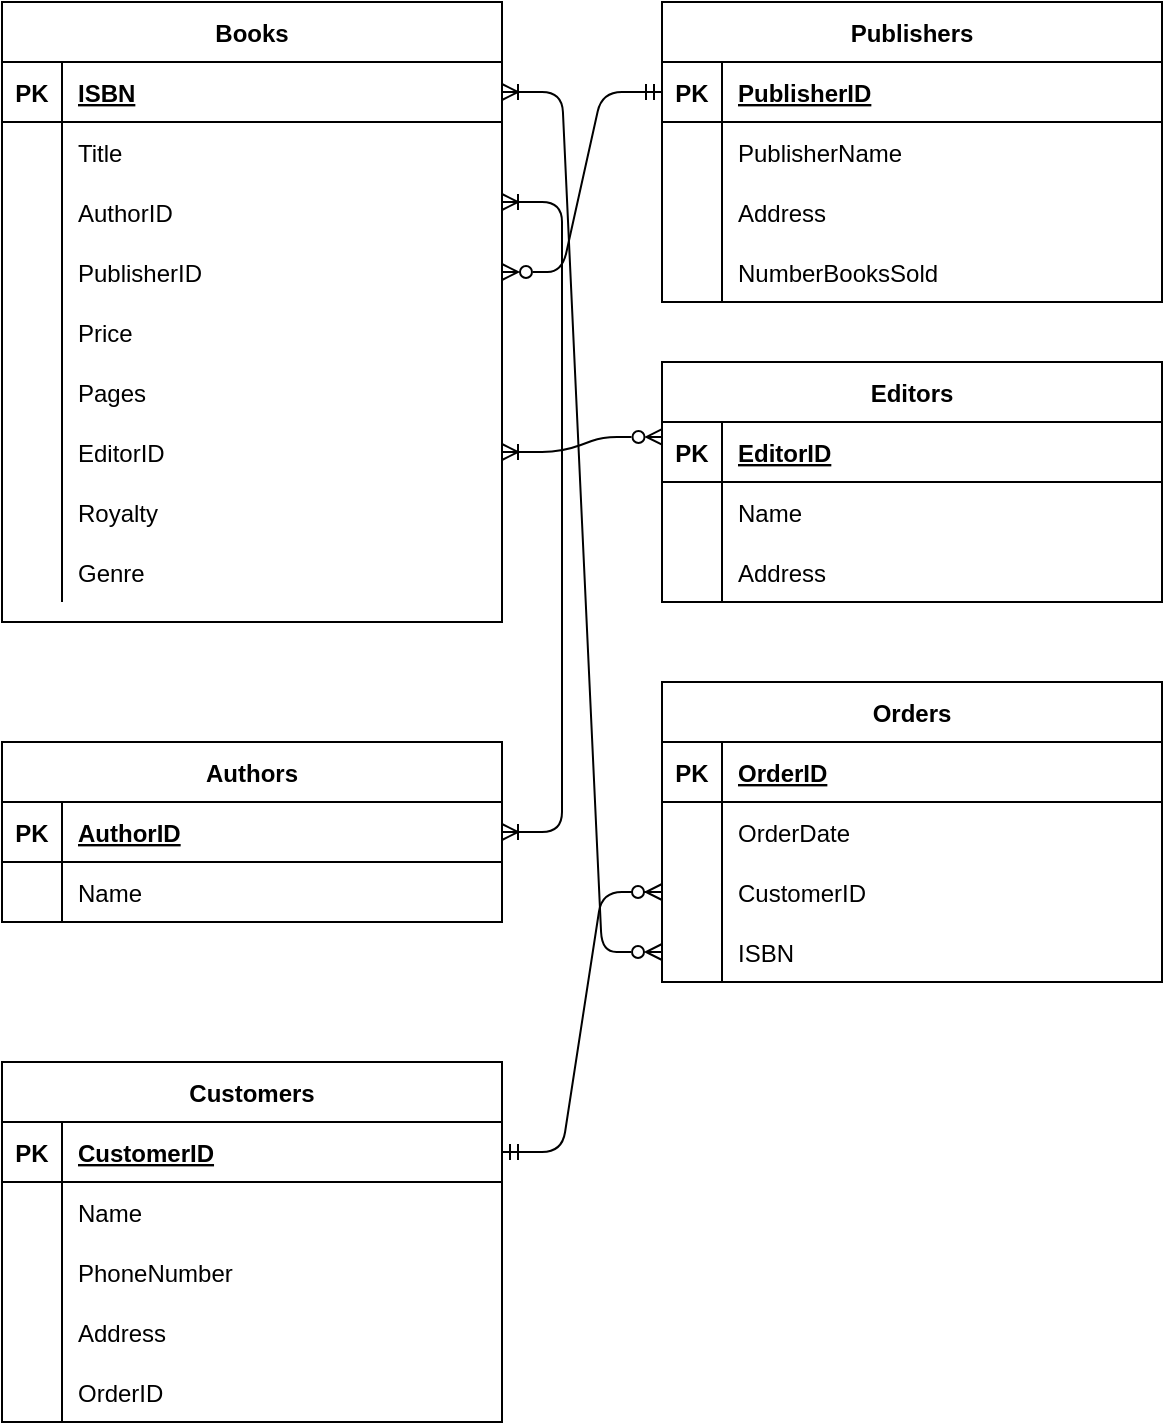 <mxfile version="20.4.0" type="onedrive"><diagram id="R2lEEEUBdFMjLlhIrx00" name="Page-1"><mxGraphModel dx="1009" dy="1852" grid="1" gridSize="10" guides="1" tooltips="1" connect="1" arrows="1" fold="1" page="1" pageScale="1" pageWidth="850" pageHeight="1100" math="0" shadow="0" extFonts="Permanent Marker^https://fonts.googleapis.com/css?family=Permanent+Marker"><root><mxCell id="0"/><mxCell id="1" parent="0"/><mxCell id="IwHYpGxkk4cZf-xFpftz-27" value="" style="edgeStyle=entityRelationEdgeStyle;endArrow=ERoneToMany;startArrow=ERoneToMany;endFill=0;startFill=0;" edge="1" parent="1" target="Q8CIOoCPoB26I9osbCav-114"><mxGeometry width="100" height="100" relative="1" as="geometry"><mxPoint x="370" y="-890" as="sourcePoint"/><mxPoint x="550" y="-520" as="targetPoint"/></mxGeometry></mxCell><mxCell id="C-vyLk0tnHw3VtMMgP7b-1" value="" style="edgeStyle=entityRelationEdgeStyle;endArrow=ERzeroToMany;startArrow=ERmandOne;endFill=1;startFill=0;exitX=1;exitY=0.5;exitDx=0;exitDy=0;entryX=0;entryY=0.5;entryDx=0;entryDy=0;" parent="1" edge="1" target="Q8CIOoCPoB26I9osbCav-146" source="Q8CIOoCPoB26I9osbCav-156"><mxGeometry width="100" height="100" relative="1" as="geometry"><mxPoint x="460" y="-100" as="sourcePoint"/><mxPoint x="450" y="-550" as="targetPoint"/></mxGeometry></mxCell><mxCell id="C-vyLk0tnHw3VtMMgP7b-12" value="" style="edgeStyle=entityRelationEdgeStyle;endArrow=ERmandOne;startArrow=ERzeroToMany;endFill=0;startFill=0;entryX=0;entryY=0.5;entryDx=0;entryDy=0;exitX=1;exitY=0.5;exitDx=0;exitDy=0;" parent="1" edge="1" target="Q8CIOoCPoB26I9osbCav-83" source="Q8CIOoCPoB26I9osbCav-64"><mxGeometry width="100" height="100" relative="1" as="geometry"><mxPoint x="380" y="-970" as="sourcePoint"/><mxPoint x="520" y="140" as="targetPoint"/></mxGeometry></mxCell><mxCell id="Q8CIOoCPoB26I9osbCav-51" value="Books" style="shape=table;startSize=30;container=1;collapsible=1;childLayout=tableLayout;fixedRows=1;rowLines=0;fontStyle=1;align=center;resizeLast=1;" parent="1" vertex="1"><mxGeometry x="120" y="-990" width="250" height="310" as="geometry"/></mxCell><mxCell id="Q8CIOoCPoB26I9osbCav-52" value="" style="shape=partialRectangle;collapsible=0;dropTarget=0;pointerEvents=0;fillColor=none;points=[[0,0.5],[1,0.5]];portConstraint=eastwest;top=0;left=0;right=0;bottom=1;" parent="Q8CIOoCPoB26I9osbCav-51" vertex="1"><mxGeometry y="30" width="250" height="30" as="geometry"/></mxCell><mxCell id="Q8CIOoCPoB26I9osbCav-53" value="PK" style="shape=partialRectangle;overflow=hidden;connectable=0;fillColor=none;top=0;left=0;bottom=0;right=0;fontStyle=1;" parent="Q8CIOoCPoB26I9osbCav-52" vertex="1"><mxGeometry width="30" height="30" as="geometry"><mxRectangle width="30" height="30" as="alternateBounds"/></mxGeometry></mxCell><mxCell id="Q8CIOoCPoB26I9osbCav-54" value="ISBN" style="shape=partialRectangle;overflow=hidden;connectable=0;fillColor=none;top=0;left=0;bottom=0;right=0;align=left;spacingLeft=6;fontStyle=5;" parent="Q8CIOoCPoB26I9osbCav-52" vertex="1"><mxGeometry x="30" width="220" height="30" as="geometry"><mxRectangle width="220" height="30" as="alternateBounds"/></mxGeometry></mxCell><mxCell id="Q8CIOoCPoB26I9osbCav-55" value="" style="shape=partialRectangle;collapsible=0;dropTarget=0;pointerEvents=0;fillColor=none;points=[[0,0.5],[1,0.5]];portConstraint=eastwest;top=0;left=0;right=0;bottom=0;" parent="Q8CIOoCPoB26I9osbCav-51" vertex="1"><mxGeometry y="60" width="250" height="30" as="geometry"/></mxCell><mxCell id="Q8CIOoCPoB26I9osbCav-56" value="" style="shape=partialRectangle;overflow=hidden;connectable=0;fillColor=none;top=0;left=0;bottom=0;right=0;" parent="Q8CIOoCPoB26I9osbCav-55" vertex="1"><mxGeometry width="30" height="30" as="geometry"><mxRectangle width="30" height="30" as="alternateBounds"/></mxGeometry></mxCell><mxCell id="Q8CIOoCPoB26I9osbCav-57" value="Title " style="shape=partialRectangle;overflow=hidden;connectable=0;fillColor=none;top=0;left=0;bottom=0;right=0;align=left;spacingLeft=6;" parent="Q8CIOoCPoB26I9osbCav-55" vertex="1"><mxGeometry x="30" width="220" height="30" as="geometry"><mxRectangle width="220" height="30" as="alternateBounds"/></mxGeometry></mxCell><mxCell id="Q8CIOoCPoB26I9osbCav-58" value="" style="shape=partialRectangle;collapsible=0;dropTarget=0;pointerEvents=0;fillColor=none;points=[[0,0.5],[1,0.5]];portConstraint=eastwest;top=0;left=0;right=0;bottom=0;" parent="Q8CIOoCPoB26I9osbCav-51" vertex="1"><mxGeometry y="90" width="250" height="30" as="geometry"/></mxCell><mxCell id="Q8CIOoCPoB26I9osbCav-59" value="" style="shape=partialRectangle;overflow=hidden;connectable=0;fillColor=none;top=0;left=0;bottom=0;right=0;" parent="Q8CIOoCPoB26I9osbCav-58" vertex="1"><mxGeometry width="30" height="30" as="geometry"><mxRectangle width="30" height="30" as="alternateBounds"/></mxGeometry></mxCell><mxCell id="Q8CIOoCPoB26I9osbCav-60" value="AuthorID" style="shape=partialRectangle;overflow=hidden;connectable=0;fillColor=none;top=0;left=0;bottom=0;right=0;align=left;spacingLeft=6;" parent="Q8CIOoCPoB26I9osbCav-58" vertex="1"><mxGeometry x="30" width="220" height="30" as="geometry"><mxRectangle width="220" height="30" as="alternateBounds"/></mxGeometry></mxCell><mxCell id="Q8CIOoCPoB26I9osbCav-64" value="" style="shape=partialRectangle;collapsible=0;dropTarget=0;pointerEvents=0;fillColor=none;points=[[0,0.5],[1,0.5]];portConstraint=eastwest;top=0;left=0;right=0;bottom=0;" parent="Q8CIOoCPoB26I9osbCav-51" vertex="1"><mxGeometry y="120" width="250" height="30" as="geometry"/></mxCell><mxCell id="Q8CIOoCPoB26I9osbCav-65" value="" style="shape=partialRectangle;overflow=hidden;connectable=0;fillColor=none;top=0;left=0;bottom=0;right=0;" parent="Q8CIOoCPoB26I9osbCav-64" vertex="1"><mxGeometry width="30" height="30" as="geometry"><mxRectangle width="30" height="30" as="alternateBounds"/></mxGeometry></mxCell><mxCell id="Q8CIOoCPoB26I9osbCav-66" value="PublisherID" style="shape=partialRectangle;overflow=hidden;connectable=0;fillColor=none;top=0;left=0;bottom=0;right=0;align=left;spacingLeft=6;" parent="Q8CIOoCPoB26I9osbCav-64" vertex="1"><mxGeometry x="30" width="220" height="30" as="geometry"><mxRectangle width="220" height="30" as="alternateBounds"/></mxGeometry></mxCell><mxCell id="Q8CIOoCPoB26I9osbCav-67" value="" style="shape=partialRectangle;collapsible=0;dropTarget=0;pointerEvents=0;fillColor=none;points=[[0,0.5],[1,0.5]];portConstraint=eastwest;top=0;left=0;right=0;bottom=0;" parent="Q8CIOoCPoB26I9osbCav-51" vertex="1"><mxGeometry y="150" width="250" height="30" as="geometry"/></mxCell><mxCell id="Q8CIOoCPoB26I9osbCav-68" value="" style="shape=partialRectangle;overflow=hidden;connectable=0;fillColor=none;top=0;left=0;bottom=0;right=0;" parent="Q8CIOoCPoB26I9osbCav-67" vertex="1"><mxGeometry width="30" height="30" as="geometry"><mxRectangle width="30" height="30" as="alternateBounds"/></mxGeometry></mxCell><mxCell id="Q8CIOoCPoB26I9osbCav-69" value="Price" style="shape=partialRectangle;overflow=hidden;connectable=0;fillColor=none;top=0;left=0;bottom=0;right=0;align=left;spacingLeft=6;" parent="Q8CIOoCPoB26I9osbCav-67" vertex="1"><mxGeometry x="30" width="220" height="30" as="geometry"><mxRectangle width="220" height="30" as="alternateBounds"/></mxGeometry></mxCell><mxCell id="Q8CIOoCPoB26I9osbCav-70" value="" style="shape=partialRectangle;collapsible=0;dropTarget=0;pointerEvents=0;fillColor=none;points=[[0,0.5],[1,0.5]];portConstraint=eastwest;top=0;left=0;right=0;bottom=0;" parent="Q8CIOoCPoB26I9osbCav-51" vertex="1"><mxGeometry y="180" width="250" height="30" as="geometry"/></mxCell><mxCell id="Q8CIOoCPoB26I9osbCav-71" value="" style="shape=partialRectangle;overflow=hidden;connectable=0;fillColor=none;top=0;left=0;bottom=0;right=0;" parent="Q8CIOoCPoB26I9osbCav-70" vertex="1"><mxGeometry width="30" height="30" as="geometry"><mxRectangle width="30" height="30" as="alternateBounds"/></mxGeometry></mxCell><mxCell id="Q8CIOoCPoB26I9osbCav-72" value="Pages" style="shape=partialRectangle;overflow=hidden;connectable=0;fillColor=none;top=0;left=0;bottom=0;right=0;align=left;spacingLeft=6;" parent="Q8CIOoCPoB26I9osbCav-70" vertex="1"><mxGeometry x="30" width="220" height="30" as="geometry"><mxRectangle width="220" height="30" as="alternateBounds"/></mxGeometry></mxCell><mxCell id="Q8CIOoCPoB26I9osbCav-73" value="" style="shape=partialRectangle;collapsible=0;dropTarget=0;pointerEvents=0;fillColor=none;points=[[0,0.5],[1,0.5]];portConstraint=eastwest;top=0;left=0;right=0;bottom=0;" parent="Q8CIOoCPoB26I9osbCav-51" vertex="1"><mxGeometry y="210" width="250" height="30" as="geometry"/></mxCell><mxCell id="Q8CIOoCPoB26I9osbCav-74" value="" style="shape=partialRectangle;overflow=hidden;connectable=0;fillColor=none;top=0;left=0;bottom=0;right=0;" parent="Q8CIOoCPoB26I9osbCav-73" vertex="1"><mxGeometry width="30" height="30" as="geometry"><mxRectangle width="30" height="30" as="alternateBounds"/></mxGeometry></mxCell><mxCell id="Q8CIOoCPoB26I9osbCav-75" value="EditorID" style="shape=partialRectangle;overflow=hidden;connectable=0;fillColor=none;top=0;left=0;bottom=0;right=0;align=left;spacingLeft=6;" parent="Q8CIOoCPoB26I9osbCav-73" vertex="1"><mxGeometry x="30" width="220" height="30" as="geometry"><mxRectangle width="220" height="30" as="alternateBounds"/></mxGeometry></mxCell><mxCell id="Q8CIOoCPoB26I9osbCav-76" value="" style="shape=partialRectangle;collapsible=0;dropTarget=0;pointerEvents=0;fillColor=none;points=[[0,0.5],[1,0.5]];portConstraint=eastwest;top=0;left=0;right=0;bottom=0;" parent="Q8CIOoCPoB26I9osbCav-51" vertex="1"><mxGeometry y="240" width="250" height="30" as="geometry"/></mxCell><mxCell id="Q8CIOoCPoB26I9osbCav-77" value="" style="shape=partialRectangle;overflow=hidden;connectable=0;fillColor=none;top=0;left=0;bottom=0;right=0;" parent="Q8CIOoCPoB26I9osbCav-76" vertex="1"><mxGeometry width="30" height="30" as="geometry"><mxRectangle width="30" height="30" as="alternateBounds"/></mxGeometry></mxCell><mxCell id="Q8CIOoCPoB26I9osbCav-78" value="Royalty" style="shape=partialRectangle;overflow=hidden;connectable=0;fillColor=none;top=0;left=0;bottom=0;right=0;align=left;spacingLeft=6;" parent="Q8CIOoCPoB26I9osbCav-76" vertex="1"><mxGeometry x="30" width="220" height="30" as="geometry"><mxRectangle width="220" height="30" as="alternateBounds"/></mxGeometry></mxCell><mxCell id="Q8CIOoCPoB26I9osbCav-79" value="" style="shape=partialRectangle;collapsible=0;dropTarget=0;pointerEvents=0;fillColor=none;points=[[0,0.5],[1,0.5]];portConstraint=eastwest;top=0;left=0;right=0;bottom=0;" parent="Q8CIOoCPoB26I9osbCav-51" vertex="1"><mxGeometry y="270" width="250" height="30" as="geometry"/></mxCell><mxCell id="Q8CIOoCPoB26I9osbCav-80" value="" style="shape=partialRectangle;overflow=hidden;connectable=0;fillColor=none;top=0;left=0;bottom=0;right=0;" parent="Q8CIOoCPoB26I9osbCav-79" vertex="1"><mxGeometry width="30" height="30" as="geometry"><mxRectangle width="30" height="30" as="alternateBounds"/></mxGeometry></mxCell><mxCell id="Q8CIOoCPoB26I9osbCav-81" value="Genre" style="shape=partialRectangle;overflow=hidden;connectable=0;fillColor=none;top=0;left=0;bottom=0;right=0;align=left;spacingLeft=6;" parent="Q8CIOoCPoB26I9osbCav-79" vertex="1"><mxGeometry x="30" width="220" height="30" as="geometry"><mxRectangle width="220" height="30" as="alternateBounds"/></mxGeometry></mxCell><mxCell id="Q8CIOoCPoB26I9osbCav-82" value="Publishers" style="shape=table;startSize=30;container=1;collapsible=1;childLayout=tableLayout;fixedRows=1;rowLines=0;fontStyle=1;align=center;resizeLast=1;" parent="1" vertex="1"><mxGeometry x="450" y="-990" width="250" height="150" as="geometry"/></mxCell><mxCell id="Q8CIOoCPoB26I9osbCav-83" value="" style="shape=partialRectangle;collapsible=0;dropTarget=0;pointerEvents=0;fillColor=none;points=[[0,0.5],[1,0.5]];portConstraint=eastwest;top=0;left=0;right=0;bottom=1;" parent="Q8CIOoCPoB26I9osbCav-82" vertex="1"><mxGeometry y="30" width="250" height="30" as="geometry"/></mxCell><mxCell id="Q8CIOoCPoB26I9osbCav-84" value="PK" style="shape=partialRectangle;overflow=hidden;connectable=0;fillColor=none;top=0;left=0;bottom=0;right=0;fontStyle=1;" parent="Q8CIOoCPoB26I9osbCav-83" vertex="1"><mxGeometry width="30" height="30" as="geometry"><mxRectangle width="30" height="30" as="alternateBounds"/></mxGeometry></mxCell><mxCell id="Q8CIOoCPoB26I9osbCav-85" value="PublisherID" style="shape=partialRectangle;overflow=hidden;connectable=0;fillColor=none;top=0;left=0;bottom=0;right=0;align=left;spacingLeft=6;fontStyle=5;" parent="Q8CIOoCPoB26I9osbCav-83" vertex="1"><mxGeometry x="30" width="220" height="30" as="geometry"><mxRectangle width="220" height="30" as="alternateBounds"/></mxGeometry></mxCell><mxCell id="Q8CIOoCPoB26I9osbCav-86" value="" style="shape=partialRectangle;collapsible=0;dropTarget=0;pointerEvents=0;fillColor=none;points=[[0,0.5],[1,0.5]];portConstraint=eastwest;top=0;left=0;right=0;bottom=0;" parent="Q8CIOoCPoB26I9osbCav-82" vertex="1"><mxGeometry y="60" width="250" height="30" as="geometry"/></mxCell><mxCell id="Q8CIOoCPoB26I9osbCav-87" value="" style="shape=partialRectangle;overflow=hidden;connectable=0;fillColor=none;top=0;left=0;bottom=0;right=0;" parent="Q8CIOoCPoB26I9osbCav-86" vertex="1"><mxGeometry width="30" height="30" as="geometry"><mxRectangle width="30" height="30" as="alternateBounds"/></mxGeometry></mxCell><mxCell id="Q8CIOoCPoB26I9osbCav-88" value="PublisherName" style="shape=partialRectangle;overflow=hidden;connectable=0;fillColor=none;top=0;left=0;bottom=0;right=0;align=left;spacingLeft=6;" parent="Q8CIOoCPoB26I9osbCav-86" vertex="1"><mxGeometry x="30" width="220" height="30" as="geometry"><mxRectangle width="220" height="30" as="alternateBounds"/></mxGeometry></mxCell><mxCell id="Q8CIOoCPoB26I9osbCav-89" value="" style="shape=partialRectangle;collapsible=0;dropTarget=0;pointerEvents=0;fillColor=none;points=[[0,0.5],[1,0.5]];portConstraint=eastwest;top=0;left=0;right=0;bottom=0;" parent="Q8CIOoCPoB26I9osbCav-82" vertex="1"><mxGeometry y="90" width="250" height="30" as="geometry"/></mxCell><mxCell id="Q8CIOoCPoB26I9osbCav-90" value="" style="shape=partialRectangle;overflow=hidden;connectable=0;fillColor=none;top=0;left=0;bottom=0;right=0;" parent="Q8CIOoCPoB26I9osbCav-89" vertex="1"><mxGeometry width="30" height="30" as="geometry"><mxRectangle width="30" height="30" as="alternateBounds"/></mxGeometry></mxCell><mxCell id="Q8CIOoCPoB26I9osbCav-91" value="Address" style="shape=partialRectangle;overflow=hidden;connectable=0;fillColor=none;top=0;left=0;bottom=0;right=0;align=left;spacingLeft=6;" parent="Q8CIOoCPoB26I9osbCav-89" vertex="1"><mxGeometry x="30" width="220" height="30" as="geometry"><mxRectangle width="220" height="30" as="alternateBounds"/></mxGeometry></mxCell><mxCell id="Q8CIOoCPoB26I9osbCav-92" value="" style="shape=partialRectangle;collapsible=0;dropTarget=0;pointerEvents=0;fillColor=none;points=[[0,0.5],[1,0.5]];portConstraint=eastwest;top=0;left=0;right=0;bottom=0;" parent="Q8CIOoCPoB26I9osbCav-82" vertex="1"><mxGeometry y="120" width="250" height="30" as="geometry"/></mxCell><mxCell id="Q8CIOoCPoB26I9osbCav-93" value="" style="shape=partialRectangle;overflow=hidden;connectable=0;fillColor=none;top=0;left=0;bottom=0;right=0;" parent="Q8CIOoCPoB26I9osbCav-92" vertex="1"><mxGeometry width="30" height="30" as="geometry"><mxRectangle width="30" height="30" as="alternateBounds"/></mxGeometry></mxCell><mxCell id="Q8CIOoCPoB26I9osbCav-94" value="NumberBooksSold" style="shape=partialRectangle;overflow=hidden;connectable=0;fillColor=none;top=0;left=0;bottom=0;right=0;align=left;spacingLeft=6;" parent="Q8CIOoCPoB26I9osbCav-92" vertex="1"><mxGeometry x="30" width="220" height="30" as="geometry"><mxRectangle width="220" height="30" as="alternateBounds"/></mxGeometry></mxCell><mxCell id="Q8CIOoCPoB26I9osbCav-113" value="Authors" style="shape=table;startSize=30;container=1;collapsible=1;childLayout=tableLayout;fixedRows=1;rowLines=0;fontStyle=1;align=center;resizeLast=1;" parent="1" vertex="1"><mxGeometry x="120" y="-620" width="250" height="90" as="geometry"/></mxCell><mxCell id="Q8CIOoCPoB26I9osbCav-114" value="" style="shape=partialRectangle;collapsible=0;dropTarget=0;pointerEvents=0;fillColor=none;points=[[0,0.5],[1,0.5]];portConstraint=eastwest;top=0;left=0;right=0;bottom=1;" parent="Q8CIOoCPoB26I9osbCav-113" vertex="1"><mxGeometry y="30" width="250" height="30" as="geometry"/></mxCell><mxCell id="Q8CIOoCPoB26I9osbCav-115" value="PK" style="shape=partialRectangle;overflow=hidden;connectable=0;fillColor=none;top=0;left=0;bottom=0;right=0;fontStyle=1;" parent="Q8CIOoCPoB26I9osbCav-114" vertex="1"><mxGeometry width="30" height="30" as="geometry"><mxRectangle width="30" height="30" as="alternateBounds"/></mxGeometry></mxCell><mxCell id="Q8CIOoCPoB26I9osbCav-116" value="AuthorID" style="shape=partialRectangle;overflow=hidden;connectable=0;fillColor=none;top=0;left=0;bottom=0;right=0;align=left;spacingLeft=6;fontStyle=5;" parent="Q8CIOoCPoB26I9osbCav-114" vertex="1"><mxGeometry x="30" width="220" height="30" as="geometry"><mxRectangle width="220" height="30" as="alternateBounds"/></mxGeometry></mxCell><mxCell id="Q8CIOoCPoB26I9osbCav-117" value="" style="shape=partialRectangle;collapsible=0;dropTarget=0;pointerEvents=0;fillColor=none;points=[[0,0.5],[1,0.5]];portConstraint=eastwest;top=0;left=0;right=0;bottom=0;" parent="Q8CIOoCPoB26I9osbCav-113" vertex="1"><mxGeometry y="60" width="250" height="30" as="geometry"/></mxCell><mxCell id="Q8CIOoCPoB26I9osbCav-118" value="" style="shape=partialRectangle;overflow=hidden;connectable=0;fillColor=none;top=0;left=0;bottom=0;right=0;" parent="Q8CIOoCPoB26I9osbCav-117" vertex="1"><mxGeometry width="30" height="30" as="geometry"><mxRectangle width="30" height="30" as="alternateBounds"/></mxGeometry></mxCell><mxCell id="Q8CIOoCPoB26I9osbCav-119" value="Name" style="shape=partialRectangle;overflow=hidden;connectable=0;fillColor=none;top=0;left=0;bottom=0;right=0;align=left;spacingLeft=6;" parent="Q8CIOoCPoB26I9osbCav-117" vertex="1"><mxGeometry x="30" width="220" height="30" as="geometry"><mxRectangle width="220" height="30" as="alternateBounds"/></mxGeometry></mxCell><mxCell id="Q8CIOoCPoB26I9osbCav-126" value="Editors" style="shape=table;startSize=30;container=1;collapsible=1;childLayout=tableLayout;fixedRows=1;rowLines=0;fontStyle=1;align=center;resizeLast=1;" parent="1" vertex="1"><mxGeometry x="450" y="-810" width="250" height="120" as="geometry"/></mxCell><mxCell id="Q8CIOoCPoB26I9osbCav-127" value="" style="shape=partialRectangle;collapsible=0;dropTarget=0;pointerEvents=0;fillColor=none;points=[[0,0.5],[1,0.5]];portConstraint=eastwest;top=0;left=0;right=0;bottom=1;" parent="Q8CIOoCPoB26I9osbCav-126" vertex="1"><mxGeometry y="30" width="250" height="30" as="geometry"/></mxCell><mxCell id="Q8CIOoCPoB26I9osbCav-128" value="PK" style="shape=partialRectangle;overflow=hidden;connectable=0;fillColor=none;top=0;left=0;bottom=0;right=0;fontStyle=1;" parent="Q8CIOoCPoB26I9osbCav-127" vertex="1"><mxGeometry width="30" height="30" as="geometry"><mxRectangle width="30" height="30" as="alternateBounds"/></mxGeometry></mxCell><mxCell id="Q8CIOoCPoB26I9osbCav-129" value="EditorID" style="shape=partialRectangle;overflow=hidden;connectable=0;fillColor=none;top=0;left=0;bottom=0;right=0;align=left;spacingLeft=6;fontStyle=5;" parent="Q8CIOoCPoB26I9osbCav-127" vertex="1"><mxGeometry x="30" width="220" height="30" as="geometry"><mxRectangle width="220" height="30" as="alternateBounds"/></mxGeometry></mxCell><mxCell id="Q8CIOoCPoB26I9osbCav-130" value="" style="shape=partialRectangle;collapsible=0;dropTarget=0;pointerEvents=0;fillColor=none;points=[[0,0.5],[1,0.5]];portConstraint=eastwest;top=0;left=0;right=0;bottom=0;" parent="Q8CIOoCPoB26I9osbCav-126" vertex="1"><mxGeometry y="60" width="250" height="30" as="geometry"/></mxCell><mxCell id="Q8CIOoCPoB26I9osbCav-131" value="" style="shape=partialRectangle;overflow=hidden;connectable=0;fillColor=none;top=0;left=0;bottom=0;right=0;" parent="Q8CIOoCPoB26I9osbCav-130" vertex="1"><mxGeometry width="30" height="30" as="geometry"><mxRectangle width="30" height="30" as="alternateBounds"/></mxGeometry></mxCell><mxCell id="Q8CIOoCPoB26I9osbCav-132" value="Name" style="shape=partialRectangle;overflow=hidden;connectable=0;fillColor=none;top=0;left=0;bottom=0;right=0;align=left;spacingLeft=6;" parent="Q8CIOoCPoB26I9osbCav-130" vertex="1"><mxGeometry x="30" width="220" height="30" as="geometry"><mxRectangle width="220" height="30" as="alternateBounds"/></mxGeometry></mxCell><mxCell id="Q8CIOoCPoB26I9osbCav-133" value="" style="shape=partialRectangle;collapsible=0;dropTarget=0;pointerEvents=0;fillColor=none;points=[[0,0.5],[1,0.5]];portConstraint=eastwest;top=0;left=0;right=0;bottom=0;" parent="Q8CIOoCPoB26I9osbCav-126" vertex="1"><mxGeometry y="90" width="250" height="30" as="geometry"/></mxCell><mxCell id="Q8CIOoCPoB26I9osbCav-134" value="" style="shape=partialRectangle;overflow=hidden;connectable=0;fillColor=none;top=0;left=0;bottom=0;right=0;" parent="Q8CIOoCPoB26I9osbCav-133" vertex="1"><mxGeometry width="30" height="30" as="geometry"><mxRectangle width="30" height="30" as="alternateBounds"/></mxGeometry></mxCell><mxCell id="Q8CIOoCPoB26I9osbCav-135" value="Address" style="shape=partialRectangle;overflow=hidden;connectable=0;fillColor=none;top=0;left=0;bottom=0;right=0;align=left;spacingLeft=6;" parent="Q8CIOoCPoB26I9osbCav-133" vertex="1"><mxGeometry x="30" width="220" height="30" as="geometry"><mxRectangle width="220" height="30" as="alternateBounds"/></mxGeometry></mxCell><mxCell id="Q8CIOoCPoB26I9osbCav-139" value="Orders" style="shape=table;startSize=30;container=1;collapsible=1;childLayout=tableLayout;fixedRows=1;rowLines=0;fontStyle=1;align=center;resizeLast=1;" parent="1" vertex="1"><mxGeometry x="450" y="-650" width="250" height="150" as="geometry"/></mxCell><mxCell id="Q8CIOoCPoB26I9osbCav-140" value="" style="shape=partialRectangle;collapsible=0;dropTarget=0;pointerEvents=0;fillColor=none;points=[[0,0.5],[1,0.5]];portConstraint=eastwest;top=0;left=0;right=0;bottom=1;" parent="Q8CIOoCPoB26I9osbCav-139" vertex="1"><mxGeometry y="30" width="250" height="30" as="geometry"/></mxCell><mxCell id="Q8CIOoCPoB26I9osbCav-141" value="PK" style="shape=partialRectangle;overflow=hidden;connectable=0;fillColor=none;top=0;left=0;bottom=0;right=0;fontStyle=1;" parent="Q8CIOoCPoB26I9osbCav-140" vertex="1"><mxGeometry width="30" height="30" as="geometry"><mxRectangle width="30" height="30" as="alternateBounds"/></mxGeometry></mxCell><mxCell id="Q8CIOoCPoB26I9osbCav-142" value="OrderID" style="shape=partialRectangle;overflow=hidden;connectable=0;fillColor=none;top=0;left=0;bottom=0;right=0;align=left;spacingLeft=6;fontStyle=5;" parent="Q8CIOoCPoB26I9osbCav-140" vertex="1"><mxGeometry x="30" width="220" height="30" as="geometry"><mxRectangle width="220" height="30" as="alternateBounds"/></mxGeometry></mxCell><mxCell id="Q8CIOoCPoB26I9osbCav-143" value="" style="shape=partialRectangle;collapsible=0;dropTarget=0;pointerEvents=0;fillColor=none;points=[[0,0.5],[1,0.5]];portConstraint=eastwest;top=0;left=0;right=0;bottom=0;" parent="Q8CIOoCPoB26I9osbCav-139" vertex="1"><mxGeometry y="60" width="250" height="30" as="geometry"/></mxCell><mxCell id="Q8CIOoCPoB26I9osbCav-144" value="" style="shape=partialRectangle;overflow=hidden;connectable=0;fillColor=none;top=0;left=0;bottom=0;right=0;" parent="Q8CIOoCPoB26I9osbCav-143" vertex="1"><mxGeometry width="30" height="30" as="geometry"><mxRectangle width="30" height="30" as="alternateBounds"/></mxGeometry></mxCell><mxCell id="Q8CIOoCPoB26I9osbCav-145" value="OrderDate" style="shape=partialRectangle;overflow=hidden;connectable=0;fillColor=none;top=0;left=0;bottom=0;right=0;align=left;spacingLeft=6;" parent="Q8CIOoCPoB26I9osbCav-143" vertex="1"><mxGeometry x="30" width="220" height="30" as="geometry"><mxRectangle width="220" height="30" as="alternateBounds"/></mxGeometry></mxCell><mxCell id="Q8CIOoCPoB26I9osbCav-146" value="" style="shape=partialRectangle;collapsible=0;dropTarget=0;pointerEvents=0;fillColor=none;points=[[0,0.5],[1,0.5]];portConstraint=eastwest;top=0;left=0;right=0;bottom=0;" parent="Q8CIOoCPoB26I9osbCav-139" vertex="1"><mxGeometry y="90" width="250" height="30" as="geometry"/></mxCell><mxCell id="Q8CIOoCPoB26I9osbCav-147" value="" style="shape=partialRectangle;overflow=hidden;connectable=0;fillColor=none;top=0;left=0;bottom=0;right=0;" parent="Q8CIOoCPoB26I9osbCav-146" vertex="1"><mxGeometry width="30" height="30" as="geometry"><mxRectangle width="30" height="30" as="alternateBounds"/></mxGeometry></mxCell><mxCell id="Q8CIOoCPoB26I9osbCav-148" value="CustomerID" style="shape=partialRectangle;overflow=hidden;connectable=0;fillColor=none;top=0;left=0;bottom=0;right=0;align=left;spacingLeft=6;" parent="Q8CIOoCPoB26I9osbCav-146" vertex="1"><mxGeometry x="30" width="220" height="30" as="geometry"><mxRectangle width="220" height="30" as="alternateBounds"/></mxGeometry></mxCell><mxCell id="Q8CIOoCPoB26I9osbCav-152" value="" style="shape=partialRectangle;collapsible=0;dropTarget=0;pointerEvents=0;fillColor=none;points=[[0,0.5],[1,0.5]];portConstraint=eastwest;top=0;left=0;right=0;bottom=0;" parent="Q8CIOoCPoB26I9osbCav-139" vertex="1"><mxGeometry y="120" width="250" height="30" as="geometry"/></mxCell><mxCell id="Q8CIOoCPoB26I9osbCav-153" value="" style="shape=partialRectangle;overflow=hidden;connectable=0;fillColor=none;top=0;left=0;bottom=0;right=0;" parent="Q8CIOoCPoB26I9osbCav-152" vertex="1"><mxGeometry width="30" height="30" as="geometry"><mxRectangle width="30" height="30" as="alternateBounds"/></mxGeometry></mxCell><mxCell id="Q8CIOoCPoB26I9osbCav-154" value="ISBN" style="shape=partialRectangle;overflow=hidden;connectable=0;fillColor=none;top=0;left=0;bottom=0;right=0;align=left;spacingLeft=6;" parent="Q8CIOoCPoB26I9osbCav-152" vertex="1"><mxGeometry x="30" width="220" height="30" as="geometry"><mxRectangle width="220" height="30" as="alternateBounds"/></mxGeometry></mxCell><mxCell id="Q8CIOoCPoB26I9osbCav-155" value="Customers" style="shape=table;startSize=30;container=1;collapsible=1;childLayout=tableLayout;fixedRows=1;rowLines=0;fontStyle=1;align=center;resizeLast=1;" parent="1" vertex="1"><mxGeometry x="120" y="-460" width="250" height="180" as="geometry"/></mxCell><mxCell id="Q8CIOoCPoB26I9osbCav-156" value="" style="shape=partialRectangle;collapsible=0;dropTarget=0;pointerEvents=0;fillColor=none;points=[[0,0.5],[1,0.5]];portConstraint=eastwest;top=0;left=0;right=0;bottom=1;" parent="Q8CIOoCPoB26I9osbCav-155" vertex="1"><mxGeometry y="30" width="250" height="30" as="geometry"/></mxCell><mxCell id="Q8CIOoCPoB26I9osbCav-157" value="PK" style="shape=partialRectangle;overflow=hidden;connectable=0;fillColor=none;top=0;left=0;bottom=0;right=0;fontStyle=1;" parent="Q8CIOoCPoB26I9osbCav-156" vertex="1"><mxGeometry width="30" height="30" as="geometry"><mxRectangle width="30" height="30" as="alternateBounds"/></mxGeometry></mxCell><mxCell id="Q8CIOoCPoB26I9osbCav-158" value="CustomerID" style="shape=partialRectangle;overflow=hidden;connectable=0;fillColor=none;top=0;left=0;bottom=0;right=0;align=left;spacingLeft=6;fontStyle=5;" parent="Q8CIOoCPoB26I9osbCav-156" vertex="1"><mxGeometry x="30" width="220" height="30" as="geometry"><mxRectangle width="220" height="30" as="alternateBounds"/></mxGeometry></mxCell><mxCell id="Q8CIOoCPoB26I9osbCav-159" value="" style="shape=partialRectangle;collapsible=0;dropTarget=0;pointerEvents=0;fillColor=none;points=[[0,0.5],[1,0.5]];portConstraint=eastwest;top=0;left=0;right=0;bottom=0;" parent="Q8CIOoCPoB26I9osbCav-155" vertex="1"><mxGeometry y="60" width="250" height="30" as="geometry"/></mxCell><mxCell id="Q8CIOoCPoB26I9osbCav-160" value="" style="shape=partialRectangle;overflow=hidden;connectable=0;fillColor=none;top=0;left=0;bottom=0;right=0;" parent="Q8CIOoCPoB26I9osbCav-159" vertex="1"><mxGeometry width="30" height="30" as="geometry"><mxRectangle width="30" height="30" as="alternateBounds"/></mxGeometry></mxCell><mxCell id="Q8CIOoCPoB26I9osbCav-161" value="Name" style="shape=partialRectangle;overflow=hidden;connectable=0;fillColor=none;top=0;left=0;bottom=0;right=0;align=left;spacingLeft=6;" parent="Q8CIOoCPoB26I9osbCav-159" vertex="1"><mxGeometry x="30" width="220" height="30" as="geometry"><mxRectangle width="220" height="30" as="alternateBounds"/></mxGeometry></mxCell><mxCell id="Q8CIOoCPoB26I9osbCav-162" value="" style="shape=partialRectangle;collapsible=0;dropTarget=0;pointerEvents=0;fillColor=none;points=[[0,0.5],[1,0.5]];portConstraint=eastwest;top=0;left=0;right=0;bottom=0;" parent="Q8CIOoCPoB26I9osbCav-155" vertex="1"><mxGeometry y="90" width="250" height="30" as="geometry"/></mxCell><mxCell id="Q8CIOoCPoB26I9osbCav-163" value="" style="shape=partialRectangle;overflow=hidden;connectable=0;fillColor=none;top=0;left=0;bottom=0;right=0;" parent="Q8CIOoCPoB26I9osbCav-162" vertex="1"><mxGeometry width="30" height="30" as="geometry"><mxRectangle width="30" height="30" as="alternateBounds"/></mxGeometry></mxCell><mxCell id="Q8CIOoCPoB26I9osbCav-164" value="PhoneNumber" style="shape=partialRectangle;overflow=hidden;connectable=0;fillColor=none;top=0;left=0;bottom=0;right=0;align=left;spacingLeft=6;" parent="Q8CIOoCPoB26I9osbCav-162" vertex="1"><mxGeometry x="30" width="220" height="30" as="geometry"><mxRectangle width="220" height="30" as="alternateBounds"/></mxGeometry></mxCell><mxCell id="Q8CIOoCPoB26I9osbCav-165" value="" style="shape=partialRectangle;collapsible=0;dropTarget=0;pointerEvents=0;fillColor=none;points=[[0,0.5],[1,0.5]];portConstraint=eastwest;top=0;left=0;right=0;bottom=0;" parent="Q8CIOoCPoB26I9osbCav-155" vertex="1"><mxGeometry y="120" width="250" height="30" as="geometry"/></mxCell><mxCell id="Q8CIOoCPoB26I9osbCav-166" value="" style="shape=partialRectangle;overflow=hidden;connectable=0;fillColor=none;top=0;left=0;bottom=0;right=0;" parent="Q8CIOoCPoB26I9osbCav-165" vertex="1"><mxGeometry width="30" height="30" as="geometry"><mxRectangle width="30" height="30" as="alternateBounds"/></mxGeometry></mxCell><mxCell id="Q8CIOoCPoB26I9osbCav-167" value="Address" style="shape=partialRectangle;overflow=hidden;connectable=0;fillColor=none;top=0;left=0;bottom=0;right=0;align=left;spacingLeft=6;" parent="Q8CIOoCPoB26I9osbCav-165" vertex="1"><mxGeometry x="30" width="220" height="30" as="geometry"><mxRectangle width="220" height="30" as="alternateBounds"/></mxGeometry></mxCell><mxCell id="Q8CIOoCPoB26I9osbCav-168" value="" style="shape=partialRectangle;collapsible=0;dropTarget=0;pointerEvents=0;fillColor=none;points=[[0,0.5],[1,0.5]];portConstraint=eastwest;top=0;left=0;right=0;bottom=0;" parent="Q8CIOoCPoB26I9osbCav-155" vertex="1"><mxGeometry y="150" width="250" height="30" as="geometry"/></mxCell><mxCell id="Q8CIOoCPoB26I9osbCav-169" value="" style="shape=partialRectangle;overflow=hidden;connectable=0;fillColor=none;top=0;left=0;bottom=0;right=0;" parent="Q8CIOoCPoB26I9osbCav-168" vertex="1"><mxGeometry width="30" height="30" as="geometry"><mxRectangle width="30" height="30" as="alternateBounds"/></mxGeometry></mxCell><mxCell id="Q8CIOoCPoB26I9osbCav-170" value="OrderID" style="shape=partialRectangle;overflow=hidden;connectable=0;fillColor=none;top=0;left=0;bottom=0;right=0;align=left;spacingLeft=6;" parent="Q8CIOoCPoB26I9osbCav-168" vertex="1"><mxGeometry x="30" width="220" height="30" as="geometry"><mxRectangle width="220" height="30" as="alternateBounds"/></mxGeometry></mxCell><mxCell id="IwHYpGxkk4cZf-xFpftz-26" value="" style="edgeStyle=entityRelationEdgeStyle;endArrow=ERzeroToMany;startArrow=ERoneToMany;endFill=0;startFill=0;exitX=1;exitY=0.5;exitDx=0;exitDy=0;entryX=0.001;entryY=0.249;entryDx=0;entryDy=0;entryPerimeter=0;" edge="1" parent="1" source="Q8CIOoCPoB26I9osbCav-73" target="Q8CIOoCPoB26I9osbCav-127"><mxGeometry width="100" height="100" relative="1" as="geometry"><mxPoint x="370" y="-950" as="sourcePoint"/><mxPoint x="440" y="-770" as="targetPoint"/></mxGeometry></mxCell><mxCell id="IwHYpGxkk4cZf-xFpftz-30" value="" style="edgeStyle=entityRelationEdgeStyle;endArrow=ERzeroToMany;startArrow=ERoneToMany;endFill=0;startFill=0;entryX=0;entryY=0.5;entryDx=0;entryDy=0;exitX=1;exitY=0.5;exitDx=0;exitDy=0;" edge="1" parent="1" source="Q8CIOoCPoB26I9osbCav-52"><mxGeometry width="100" height="100" relative="1" as="geometry"><mxPoint x="370" y="-976" as="sourcePoint"/><mxPoint x="450.0" y="-515" as="targetPoint"/></mxGeometry></mxCell></root></mxGraphModel></diagram></mxfile>